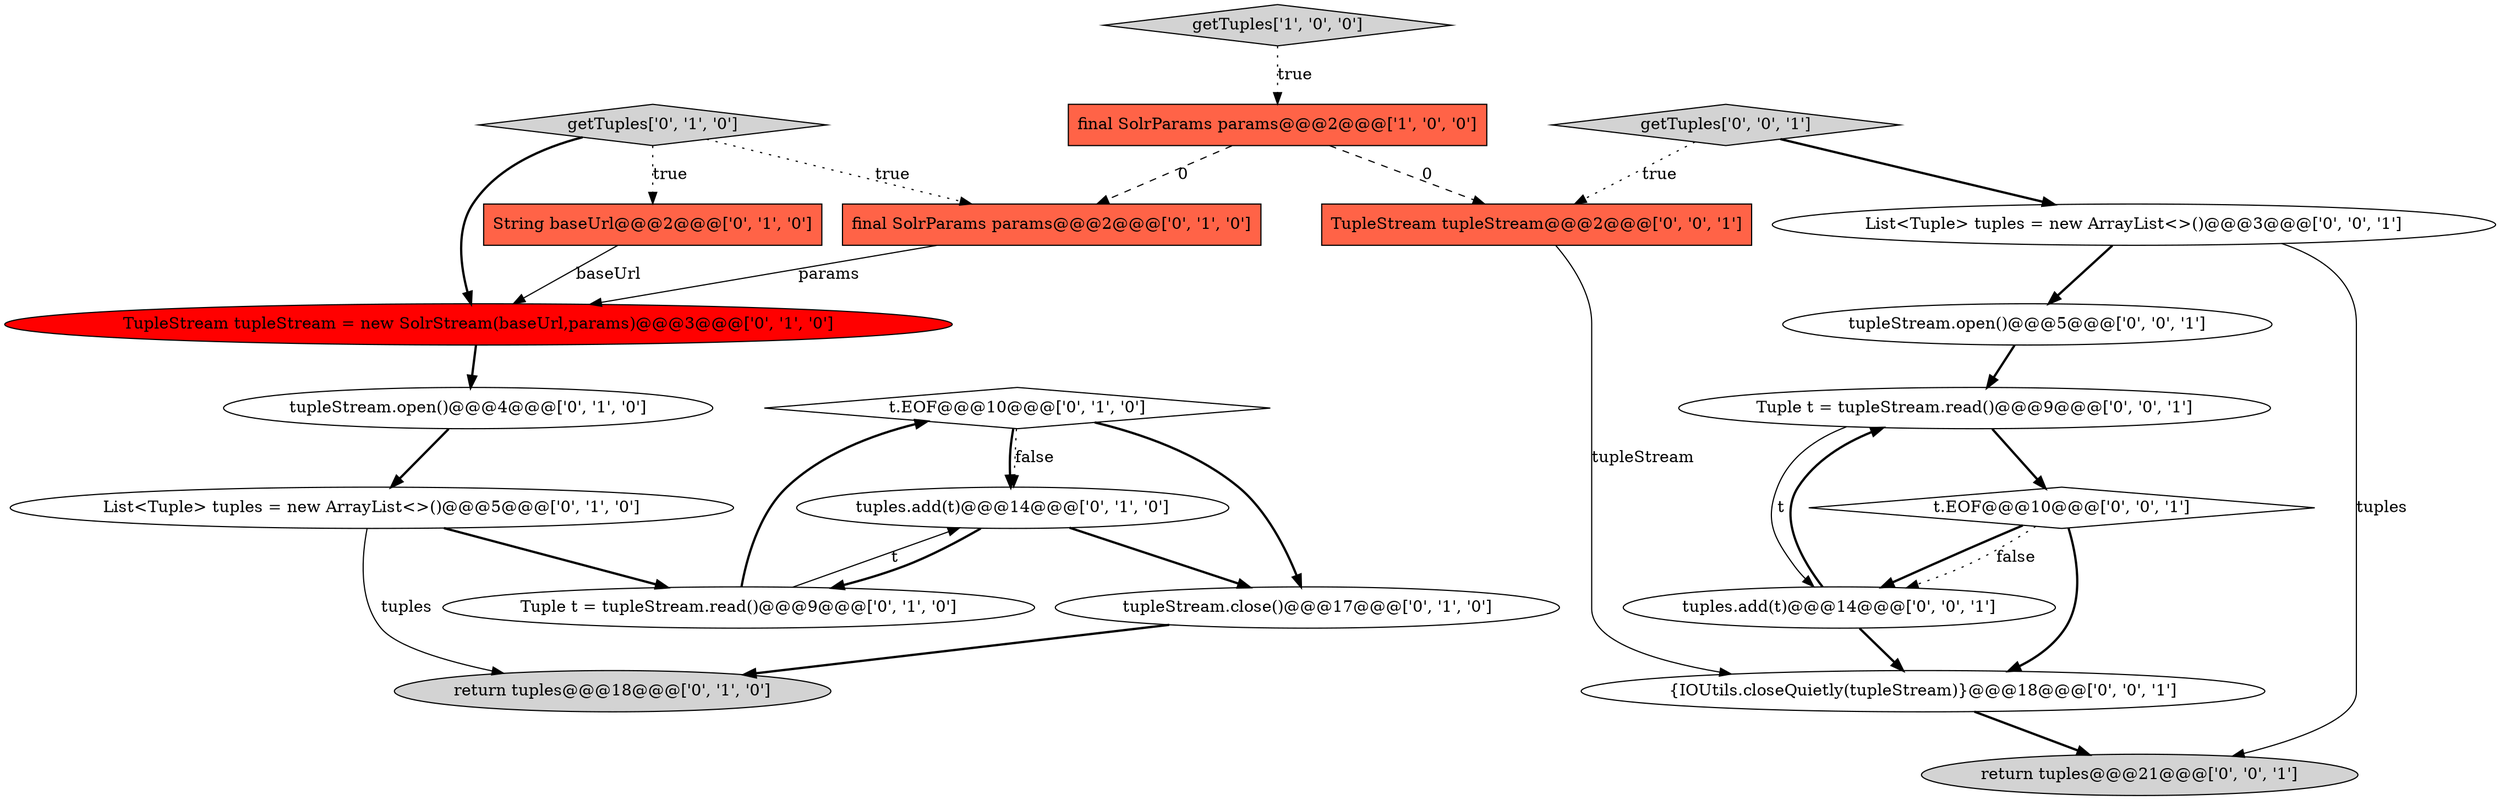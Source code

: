 digraph {
4 [style = filled, label = "t.EOF@@@10@@@['0', '1', '0']", fillcolor = white, shape = diamond image = "AAA0AAABBB2BBB"];
8 [style = filled, label = "final SolrParams params@@@2@@@['0', '1', '0']", fillcolor = tomato, shape = box image = "AAA1AAABBB2BBB"];
16 [style = filled, label = "Tuple t = tupleStream.read()@@@9@@@['0', '0', '1']", fillcolor = white, shape = ellipse image = "AAA0AAABBB3BBB"];
18 [style = filled, label = "return tuples@@@21@@@['0', '0', '1']", fillcolor = lightgray, shape = ellipse image = "AAA0AAABBB3BBB"];
1 [style = filled, label = "getTuples['1', '0', '0']", fillcolor = lightgray, shape = diamond image = "AAA0AAABBB1BBB"];
21 [style = filled, label = "t.EOF@@@10@@@['0', '0', '1']", fillcolor = white, shape = diamond image = "AAA0AAABBB3BBB"];
3 [style = filled, label = "TupleStream tupleStream = new SolrStream(baseUrl,params)@@@3@@@['0', '1', '0']", fillcolor = red, shape = ellipse image = "AAA1AAABBB2BBB"];
20 [style = filled, label = "tupleStream.open()@@@5@@@['0', '0', '1']", fillcolor = white, shape = ellipse image = "AAA0AAABBB3BBB"];
14 [style = filled, label = "getTuples['0', '0', '1']", fillcolor = lightgray, shape = diamond image = "AAA0AAABBB3BBB"];
7 [style = filled, label = "tupleStream.close()@@@17@@@['0', '1', '0']", fillcolor = white, shape = ellipse image = "AAA0AAABBB2BBB"];
12 [style = filled, label = "tupleStream.open()@@@4@@@['0', '1', '0']", fillcolor = white, shape = ellipse image = "AAA0AAABBB2BBB"];
17 [style = filled, label = "{IOUtils.closeQuietly(tupleStream)}@@@18@@@['0', '0', '1']", fillcolor = white, shape = ellipse image = "AAA0AAABBB3BBB"];
0 [style = filled, label = "final SolrParams params@@@2@@@['1', '0', '0']", fillcolor = tomato, shape = box image = "AAA1AAABBB1BBB"];
15 [style = filled, label = "tuples.add(t)@@@14@@@['0', '0', '1']", fillcolor = white, shape = ellipse image = "AAA0AAABBB3BBB"];
9 [style = filled, label = "Tuple t = tupleStream.read()@@@9@@@['0', '1', '0']", fillcolor = white, shape = ellipse image = "AAA0AAABBB2BBB"];
2 [style = filled, label = "List<Tuple> tuples = new ArrayList<>()@@@5@@@['0', '1', '0']", fillcolor = white, shape = ellipse image = "AAA0AAABBB2BBB"];
5 [style = filled, label = "return tuples@@@18@@@['0', '1', '0']", fillcolor = lightgray, shape = ellipse image = "AAA0AAABBB2BBB"];
6 [style = filled, label = "String baseUrl@@@2@@@['0', '1', '0']", fillcolor = tomato, shape = box image = "AAA0AAABBB2BBB"];
13 [style = filled, label = "List<Tuple> tuples = new ArrayList<>()@@@3@@@['0', '0', '1']", fillcolor = white, shape = ellipse image = "AAA0AAABBB3BBB"];
11 [style = filled, label = "getTuples['0', '1', '0']", fillcolor = lightgray, shape = diamond image = "AAA0AAABBB2BBB"];
19 [style = filled, label = "TupleStream tupleStream@@@2@@@['0', '0', '1']", fillcolor = tomato, shape = box image = "AAA0AAABBB3BBB"];
10 [style = filled, label = "tuples.add(t)@@@14@@@['0', '1', '0']", fillcolor = white, shape = ellipse image = "AAA0AAABBB2BBB"];
4->10 [style = bold, label=""];
2->5 [style = solid, label="tuples"];
14->19 [style = dotted, label="true"];
9->10 [style = solid, label="t"];
0->19 [style = dashed, label="0"];
21->15 [style = bold, label=""];
9->4 [style = bold, label=""];
19->17 [style = solid, label="tupleStream"];
13->18 [style = solid, label="tuples"];
8->3 [style = solid, label="params"];
2->9 [style = bold, label=""];
3->12 [style = bold, label=""];
15->16 [style = bold, label=""];
10->7 [style = bold, label=""];
4->7 [style = bold, label=""];
12->2 [style = bold, label=""];
7->5 [style = bold, label=""];
15->17 [style = bold, label=""];
20->16 [style = bold, label=""];
11->3 [style = bold, label=""];
11->6 [style = dotted, label="true"];
16->21 [style = bold, label=""];
0->8 [style = dashed, label="0"];
11->8 [style = dotted, label="true"];
10->9 [style = bold, label=""];
21->15 [style = dotted, label="false"];
1->0 [style = dotted, label="true"];
6->3 [style = solid, label="baseUrl"];
16->15 [style = solid, label="t"];
14->13 [style = bold, label=""];
4->10 [style = dotted, label="false"];
21->17 [style = bold, label=""];
17->18 [style = bold, label=""];
13->20 [style = bold, label=""];
}
